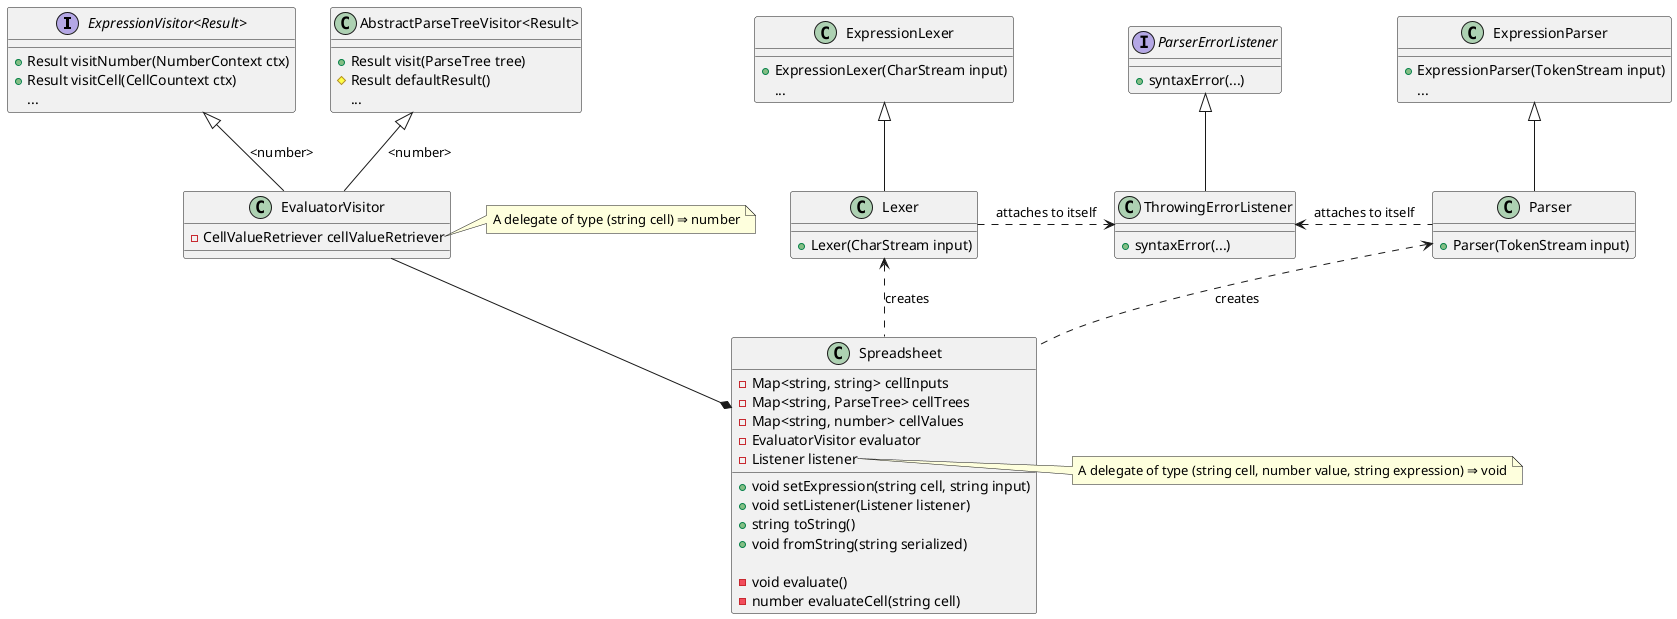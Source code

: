 @startuml

skinparam genericDisplay old

interface ExpressionVisitor<Result> {
    +Result visitNumber(NumberContext ctx)
    +Result visitCell(CellCountext ctx)
    {method} ...
}

class AbstractParseTreeVisitor<Result> {
    +Result visit(ParseTree tree)
    #Result defaultResult()
    {method} ...
}

class EvaluatorVisitor {
    -CellValueRetriever cellValueRetriever
}

note right of EvaluatorVisitor::cellValueRetriever
    A delegate of type (string cell) ⇒ number
end note

ExpressionVisitor <|-- EvaluatorVisitor : <number>
AbstractParseTreeVisitor <|-- EvaluatorVisitor : <number>

class ExpressionLexer {
    +ExpressionLexer(CharStream input)
    {method} ...
}

class Lexer {
    +Lexer(CharStream input)
}

ExpressionLexer <|-- Lexer

class ExpressionParser {
    +ExpressionParser(TokenStream input)
    {method} ...
}

class Parser {
    +Parser(TokenStream input)
}

ExpressionParser <|-- Parser

interface ParserErrorListener {
    +syntaxError(...)
}

class ThrowingErrorListener {
    +syntaxError(...)
}

ParserErrorListener <|-- ThrowingErrorListener

Lexer .right.> ThrowingErrorListener : attaches to itself
Parser .left.> ThrowingErrorListener : attaches to itself

class Spreadsheet {
    -Map<string, string> cellInputs
    -Map<string, ParseTree> cellTrees
    -Map<string, number> cellValues
    -EvaluatorVisitor evaluator
    -Listener listener

    +void setExpression(string cell, string input)
    +void setListener(Listener listener)
    +string toString()
    +void fromString(string serialized)

    -void evaluate()
    -number evaluateCell(string cell)
}

note right of Spreadsheet::listener
    A delegate of type (string cell, number value, string expression) ⇒ void
end note

Lexer <.. Spreadsheet : creates
Parser <.. Spreadsheet : creates
EvaluatorVisitor --* Spreadsheet

@enduml

